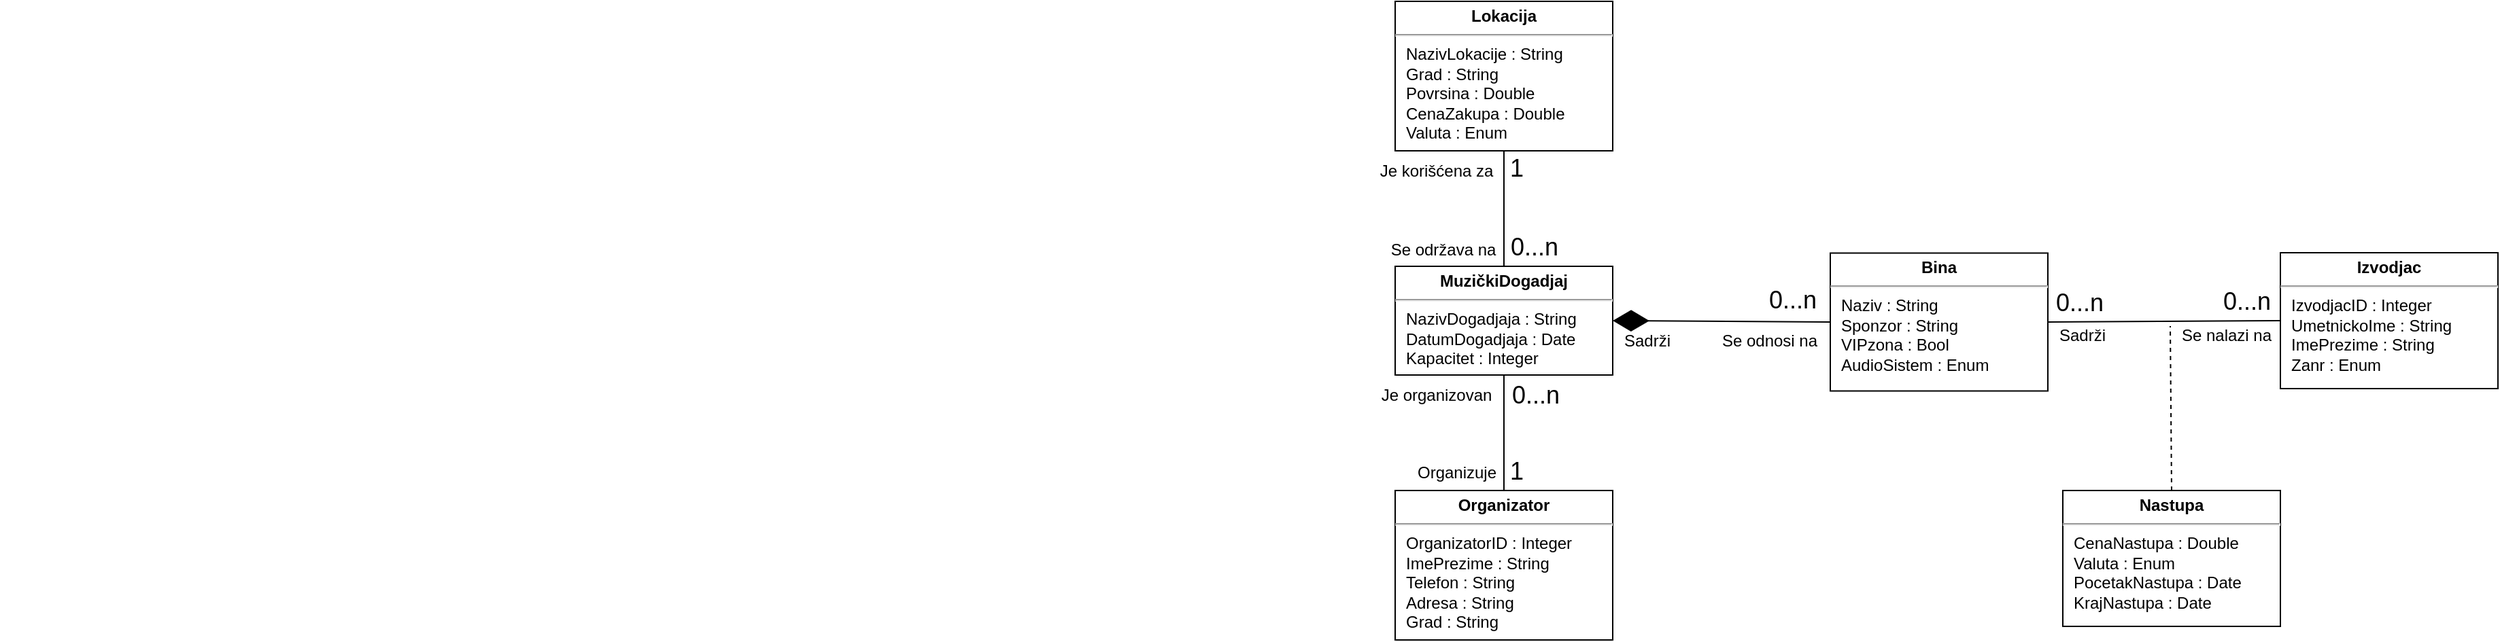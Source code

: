 <mxfile version="13.9.3" type="device"><diagram id="18YNOQL1hyy600GuquLY" name="Page-1"><mxGraphModel dx="1065" dy="457" grid="1" gridSize="10" guides="1" tooltips="1" connect="1" arrows="1" fold="1" page="1" pageScale="1" pageWidth="850" pageHeight="1100" math="0" shadow="0"><root><mxCell id="0"/><mxCell id="1" parent="0"/><mxCell id="IR-X8Z_NjEtdepamXaMr-1" value="&lt;p style=&quot;margin: 4px 0px 0px ; text-align: center&quot;&gt;&lt;b&gt;Organizator&lt;/b&gt;&lt;/p&gt;&lt;hr&gt;&lt;p style=&quot;margin: 0px ; margin-left: 8px&quot;&gt;OrganizatorID : Integer&lt;br&gt;ImePrezime : String&lt;br&gt;&lt;/p&gt;&lt;p style=&quot;margin: 0px ; margin-left: 8px&quot;&gt;Telefon : String&lt;/p&gt;&lt;p style=&quot;margin: 0px ; margin-left: 8px&quot;&gt;Adresa : String&lt;/p&gt;&lt;p style=&quot;margin: 0px ; margin-left: 8px&quot;&gt;Grad : String&lt;/p&gt;" style="verticalAlign=top;align=left;overflow=fill;fontSize=12;fontFamily=Helvetica;html=1;" parent="1" vertex="1"><mxGeometry x="450" y="430" width="160" height="110" as="geometry"/></mxCell><mxCell id="IR-X8Z_NjEtdepamXaMr-2" value="&lt;p style=&quot;margin: 4px 0px 0px ; text-align: center&quot;&gt;&lt;b&gt;MuzičkiDogadjaj&lt;/b&gt;&lt;/p&gt;&lt;hr&gt;&lt;p style=&quot;margin: 0px ; margin-left: 8px&quot;&gt;NazivDogadjaja : String&lt;br&gt;&lt;/p&gt;&lt;p style=&quot;margin: 0px ; margin-left: 8px&quot;&gt;DatumDogadjaja : Date&lt;br&gt;&lt;/p&gt;&lt;p style=&quot;margin: 0px ; margin-left: 8px&quot;&gt;Kapacitet : Integer&lt;/p&gt;" style="verticalAlign=top;align=left;overflow=fill;fontSize=12;fontFamily=Helvetica;html=1;" parent="1" vertex="1"><mxGeometry x="450" y="265" width="160" height="80" as="geometry"/></mxCell><mxCell id="IR-X8Z_NjEtdepamXaMr-3" value="&lt;p style=&quot;margin: 4px 0px 0px ; text-align: center&quot;&gt;&lt;b&gt;Bina&lt;/b&gt;&lt;/p&gt;&lt;hr&gt;&lt;p style=&quot;margin: 0px ; margin-left: 8px&quot;&gt;Naziv : String&lt;br&gt;&lt;font style=&quot;font-size: 12px&quot;&gt;Sponzor&amp;nbsp;: String&lt;/font&gt;&lt;/p&gt;&lt;p style=&quot;margin: 0px 0px 0px 8px&quot;&gt;&lt;font style=&quot;font-size: 12px&quot;&gt;VIPzona : Bool&lt;/font&gt;&lt;/p&gt;&lt;p style=&quot;margin: 0px 0px 0px 8px&quot;&gt;&lt;font style=&quot;font-size: 12px&quot;&gt;AudioSistem : Enum&lt;/font&gt;&lt;/p&gt;&lt;p style=&quot;margin: 0px 0px 0px 8px&quot;&gt;&lt;br&gt;&lt;/p&gt;" style="verticalAlign=top;align=left;overflow=fill;fontSize=12;fontFamily=Helvetica;html=1;" parent="1" vertex="1"><mxGeometry x="770" y="255.25" width="160" height="101.5" as="geometry"/></mxCell><mxCell id="IR-X8Z_NjEtdepamXaMr-6" value="&lt;p style=&quot;margin: 4px 0px 0px ; text-align: center&quot;&gt;&lt;b&gt;Lokacija&lt;/b&gt;&lt;/p&gt;&lt;hr&gt;&lt;p style=&quot;margin: 0px ; margin-left: 8px&quot;&gt;NazivLokacije : String&lt;br&gt;Grad : String&lt;/p&gt;&lt;p style=&quot;margin: 0px ; margin-left: 8px&quot;&gt;Povrsina : Double&lt;/p&gt;&lt;p style=&quot;margin: 0px ; margin-left: 8px&quot;&gt;CenaZakupa : Double&lt;br&gt;Valuta : Enum&lt;/p&gt;&lt;p style=&quot;margin: 0px ; margin-left: 8px&quot;&gt;&lt;br&gt;&lt;/p&gt;" style="verticalAlign=top;align=left;overflow=fill;fontSize=12;fontFamily=Helvetica;html=1;" parent="1" vertex="1"><mxGeometry x="450" y="70" width="160" height="110" as="geometry"/></mxCell><mxCell id="IR-X8Z_NjEtdepamXaMr-9" value="" style="endArrow=none;html=1;entryX=0.5;entryY=1;entryDx=0;entryDy=0;" parent="1" source="IR-X8Z_NjEtdepamXaMr-1" target="IR-X8Z_NjEtdepamXaMr-2" edge="1"><mxGeometry width="50" height="50" relative="1" as="geometry"><mxPoint x="570" y="360" as="sourcePoint"/><mxPoint x="620" y="310" as="targetPoint"/></mxGeometry></mxCell><mxCell id="IR-X8Z_NjEtdepamXaMr-10" value="&lt;font style=&quot;font-size: 18px&quot;&gt;1&lt;/font&gt;" style="edgeLabel;html=1;align=center;verticalAlign=middle;resizable=0;points=[];" parent="IR-X8Z_NjEtdepamXaMr-9" vertex="1" connectable="0"><mxGeometry x="-0.792" y="3" relative="1" as="geometry"><mxPoint x="12" y="-5" as="offset"/></mxGeometry></mxCell><mxCell id="IR-X8Z_NjEtdepamXaMr-11" value="&lt;font style=&quot;font-size: 18px&quot;&gt;0...n&lt;/font&gt;" style="edgeLabel;html=1;align=center;verticalAlign=middle;resizable=0;points=[];" parent="IR-X8Z_NjEtdepamXaMr-9" vertex="1" connectable="0"><mxGeometry x="0.648" y="2" relative="1" as="geometry"><mxPoint x="25" as="offset"/></mxGeometry></mxCell><mxCell id="IR-X8Z_NjEtdepamXaMr-12" value="" style="endArrow=none;html=1;entryX=0.5;entryY=1;entryDx=0;entryDy=0;exitX=0.5;exitY=0;exitDx=0;exitDy=0;" parent="1" source="IR-X8Z_NjEtdepamXaMr-2" target="IR-X8Z_NjEtdepamXaMr-6" edge="1"><mxGeometry width="50" height="50" relative="1" as="geometry"><mxPoint x="600" y="390" as="sourcePoint"/><mxPoint x="480" y="340" as="targetPoint"/></mxGeometry></mxCell><mxCell id="IR-X8Z_NjEtdepamXaMr-13" value="" style="endArrow=none;html=1;entryX=1;entryY=0.5;entryDx=0;entryDy=0;exitX=0;exitY=0.5;exitDx=0;exitDy=0;" parent="1" source="IR-X8Z_NjEtdepamXaMr-18" target="IR-X8Z_NjEtdepamXaMr-3" edge="1"><mxGeometry width="50" height="50" relative="1" as="geometry"><mxPoint x="981" y="310" as="sourcePoint"/><mxPoint x="490" y="350" as="targetPoint"/></mxGeometry></mxCell><mxCell id="IR-X8Z_NjEtdepamXaMr-14" value="&lt;font style=&quot;font-size: 18px&quot;&gt;1&lt;/font&gt;" style="edgeLabel;html=1;align=center;verticalAlign=middle;resizable=0;points=[];" parent="1" vertex="1" connectable="0"><mxGeometry x="365" y="326" as="geometry"><mxPoint x="174" y="-133" as="offset"/></mxGeometry></mxCell><mxCell id="IR-X8Z_NjEtdepamXaMr-15" value="&lt;font style=&quot;font-size: 18px&quot;&gt;0...n&lt;/font&gt;" style="edgeLabel;html=1;align=center;verticalAlign=middle;resizable=0;points=[];" parent="1" vertex="1" connectable="0"><mxGeometry x="547" y="253" as="geometry"><mxPoint x="5" y="-2" as="offset"/></mxGeometry></mxCell><mxCell id="IR-X8Z_NjEtdepamXaMr-16" value="&lt;font style=&quot;font-size: 18px&quot;&gt;0...n&lt;/font&gt;" style="edgeLabel;html=1;align=center;verticalAlign=middle;resizable=0;points=[];" parent="1" vertex="1" connectable="0"><mxGeometry x="495" y="306" as="geometry"><mxPoint x="247" y="-16" as="offset"/></mxGeometry></mxCell><mxCell id="IR-X8Z_NjEtdepamXaMr-18" value="&lt;p style=&quot;margin: 4px 0px 0px ; text-align: center&quot;&gt;&lt;b&gt;Izvodjac&lt;/b&gt;&lt;/p&gt;&lt;hr&gt;&lt;p style=&quot;margin: 0px ; margin-left: 8px&quot;&gt;IzvodjacID : Integer&lt;br&gt;UmetnickoIme : String&lt;/p&gt;&lt;p style=&quot;margin: 0px ; margin-left: 8px&quot;&gt;ImePrezime : String&lt;/p&gt;&lt;p style=&quot;margin: 0px ; margin-left: 8px&quot;&gt;Zanr : Enum&lt;/p&gt;" style="verticalAlign=top;align=left;overflow=fill;fontSize=12;fontFamily=Helvetica;html=1;" parent="1" vertex="1"><mxGeometry x="1101" y="255" width="160" height="100" as="geometry"/></mxCell><mxCell id="IR-X8Z_NjEtdepamXaMr-19" value="&lt;font style=&quot;font-size: 18px&quot;&gt;0...n&lt;/font&gt;" style="edgeLabel;html=1;align=center;verticalAlign=middle;resizable=0;points=[];" parent="1" vertex="1" connectable="0"><mxGeometry x="-576" y="163" as="geometry"><mxPoint x="1529" y="129" as="offset"/></mxGeometry></mxCell><mxCell id="IR-X8Z_NjEtdepamXaMr-20" value="" style="endArrow=diamondThin;endFill=1;endSize=24;html=1;entryX=1;entryY=0.5;entryDx=0;entryDy=0;exitX=0;exitY=0.5;exitDx=0;exitDy=0;" parent="1" source="IR-X8Z_NjEtdepamXaMr-3" target="IR-X8Z_NjEtdepamXaMr-2" edge="1"><mxGeometry width="160" relative="1" as="geometry"><mxPoint x="830" y="400" as="sourcePoint"/><mxPoint x="990" y="400" as="targetPoint"/></mxGeometry></mxCell><mxCell id="IR-X8Z_NjEtdepamXaMr-21" value="Organizuje" style="text;html=1;align=center;verticalAlign=middle;resizable=0;points=[];autosize=1;" parent="1" vertex="1"><mxGeometry x="460" y="407" width="70" height="20" as="geometry"/></mxCell><mxCell id="IR-X8Z_NjEtdepamXaMr-22" value="Je organizovan" style="text;html=1;align=center;verticalAlign=middle;resizable=0;points=[];autosize=1;" parent="1" vertex="1"><mxGeometry x="430" y="350" width="100" height="20" as="geometry"/></mxCell><mxCell id="IR-X8Z_NjEtdepamXaMr-23" value="Se održava na" style="text;html=1;align=center;verticalAlign=middle;resizable=0;points=[];autosize=1;" parent="1" vertex="1"><mxGeometry x="440" y="243" width="90" height="20" as="geometry"/></mxCell><mxCell id="IR-X8Z_NjEtdepamXaMr-24" value="Je korišćena za" style="text;html=1;align=center;verticalAlign=middle;resizable=0;points=[];autosize=1;" parent="1" vertex="1"><mxGeometry x="430" y="185" width="100" height="20" as="geometry"/></mxCell><mxCell id="IR-X8Z_NjEtdepamXaMr-25" value="Sadrži" style="text;html=1;align=center;verticalAlign=middle;resizable=0;points=[];autosize=1;" parent="1" vertex="1"><mxGeometry x="610" y="310" width="50" height="20" as="geometry"/></mxCell><mxCell id="IR-X8Z_NjEtdepamXaMr-26" value="Se odnosi na" style="text;html=1;align=center;verticalAlign=middle;resizable=0;points=[];autosize=1;" parent="1" vertex="1"><mxGeometry x="680" y="310" width="90" height="20" as="geometry"/></mxCell><mxCell id="IR-X8Z_NjEtdepamXaMr-29" value="Se nalazi na" style="text;html=1;align=center;verticalAlign=middle;resizable=0;points=[];autosize=1;" parent="1" vertex="1"><mxGeometry x="1021" y="306" width="80" height="20" as="geometry"/></mxCell><mxCell id="IR-X8Z_NjEtdepamXaMr-30" value="Sadrži" style="text;html=1;align=center;verticalAlign=middle;resizable=0;points=[];autosize=1;" parent="1" vertex="1"><mxGeometry x="930" y="306" width="50" height="20" as="geometry"/></mxCell><mxCell id="IR-X8Z_NjEtdepamXaMr-32" value="&lt;p style=&quot;margin: 4px 0px 0px ; text-align: center&quot;&gt;&lt;b&gt;Nastupa&lt;/b&gt;&lt;/p&gt;&lt;hr&gt;&lt;p style=&quot;margin: 0px ; margin-left: 8px&quot;&gt;CenaNastupa : Double&lt;/p&gt;&lt;p style=&quot;margin: 0px ; margin-left: 8px&quot;&gt;Valuta : Enum&lt;/p&gt;&lt;p style=&quot;margin: 0px 0px 0px 8px&quot;&gt;&lt;font style=&quot;font-size: 12px&quot;&gt;PocetakNastupa : Date&lt;br&gt;&lt;/font&gt;&lt;/p&gt;&lt;p style=&quot;margin: 0px 0px 0px 8px&quot;&gt;&lt;font style=&quot;font-size: 12px&quot;&gt;KrajNastupa : Date&lt;/font&gt;&lt;/p&gt;&lt;p style=&quot;margin: 0px ; margin-left: 8px&quot;&gt;&lt;br&gt;&lt;/p&gt;" style="verticalAlign=top;align=left;overflow=fill;fontSize=12;fontFamily=Helvetica;html=1;" parent="1" vertex="1"><mxGeometry x="941" y="430" width="160" height="100" as="geometry"/></mxCell><mxCell id="IR-X8Z_NjEtdepamXaMr-33" value="" style="endArrow=none;dashed=1;html=1;exitX=0.5;exitY=0;exitDx=0;exitDy=0;" parent="1" source="IR-X8Z_NjEtdepamXaMr-32" edge="1"><mxGeometry width="50" height="50" relative="1" as="geometry"><mxPoint x="1170" y="420" as="sourcePoint"/><mxPoint x="1020" y="309" as="targetPoint"/></mxGeometry></mxCell><mxCell id="IR-X8Z_NjEtdepamXaMr-34" value="&lt;font style=&quot;font-size: 18px&quot;&gt;0...n&lt;/font&gt;" style="edgeLabel;html=1;align=center;verticalAlign=middle;resizable=0;points=[];" parent="1" vertex="1" connectable="0"><mxGeometry x="-453" y="162" as="geometry"><mxPoint x="1529" y="129" as="offset"/></mxGeometry></mxCell></root></mxGraphModel></diagram></mxfile>